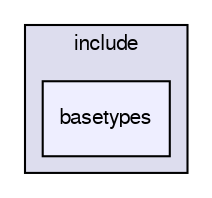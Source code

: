 digraph "libSplash/src/include/basetypes" {
  compound=true
  node [ fontsize="10", fontname="FreeSans"];
  edge [ labelfontsize="10", labelfontname="FreeSans"];
  subgraph clusterdir_999b28456fad692c596eb58d2c5fcb4e {
    graph [ bgcolor="#ddddee", pencolor="black", label="include" fontname="FreeSans", fontsize="10", URL="dir_999b28456fad692c596eb58d2c5fcb4e.html"]
  dir_89ccd6182940591553bbc15817761448 [shape=box, label="basetypes", style="filled", fillcolor="#eeeeff", pencolor="black", URL="dir_89ccd6182940591553bbc15817761448.html"];
  }
}
